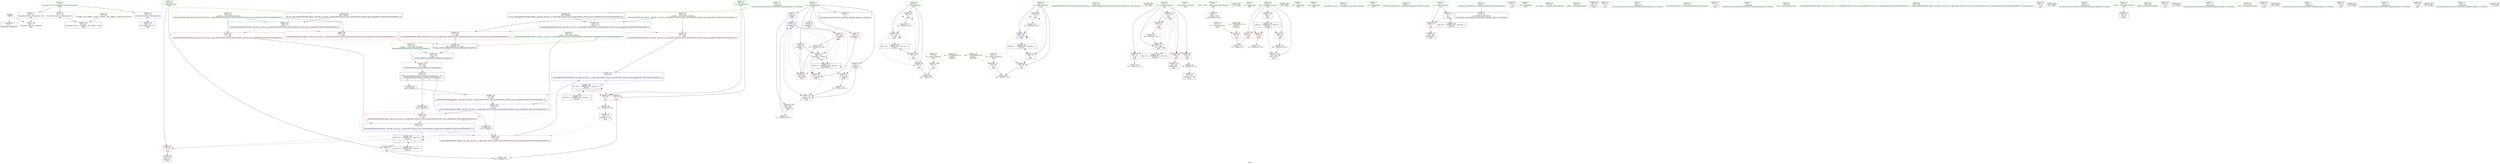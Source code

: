 digraph "SVFG" {
	label="SVFG";

	Node0x55d789b8eb60 [shape=record,color=grey,label="{NodeID: 0\nNullPtr}"];
	Node0x55d789b8eb60 -> Node0x55d789ba8520[style=solid];
	Node0x55d789b8eb60 -> Node0x55d789ba8860[style=solid];
	Node0x55d789bb1d10 [shape=record,color=grey,label="{NodeID: 180\n117 = Binary(116, 94, )\n}"];
	Node0x55d789bb1d10 -> Node0x55d789ba99e0[style=solid];
	Node0x55d789ba9100 [shape=record,color=red,label="{NodeID: 97\n217\<--200\n\<--__a.addr\n_ZSt4swapIiENSt9enable_ifIXsr6__and_ISt6__not_ISt15__is_tuple_likeIT_EESt21is_move_constructibleIS3_ESt18is_move_assignableIS3_EEE5valueEvE4typeERS3_SC_\n}"];
	Node0x55d789ba9100 -> Node0x55d789bae670[style=solid];
	Node0x55d789ba68f0 [shape=record,color=green,label="{NodeID: 14\n133\<--1\n\<--dummyObj\nCan only get source location for instruction, argument, global var or function.}"];
	Node0x55d789ba8ca0 [shape=record,color=blue,label="{NodeID: 111\n119\<--121\narrayidx8\<--dec\nmain\n}"];
	Node0x55d789ba8ca0 -> Node0x55d789babbc0[style=dashed];
	Node0x55d789ba8ca0 -> Node0x55d789babd60[style=dashed];
	Node0x55d789ba8ca0 -> Node0x55d789babe30[style=dashed];
	Node0x55d789ba8ca0 -> Node0x55d789babf00[style=dashed];
	Node0x55d789ba8ca0 -> Node0x55d789ba8bd0[style=dashed];
	Node0x55d789ba8ca0 -> Node0x55d789ba8f10[style=dashed];
	Node0x55d789ba8ca0 -> Node0x55d789bbddb0[style=dashed];
	Node0x55d789ba7600 [shape=record,color=green,label="{NodeID: 28\n61\<--62\ni\<--i_field_insensitive\nmain\n}"];
	Node0x55d789ba7600 -> Node0x55d789bab130[style=solid];
	Node0x55d789ba7600 -> Node0x55d789bab200[style=solid];
	Node0x55d789ba7600 -> Node0x55d789ba8b00[style=solid];
	Node0x55d789ba7600 -> Node0x55d789ba8d70[style=solid];
	Node0x55d789bbef10 [shape=record,color=yellow,style=double,label="{NodeID: 208\n10V_1 = ENCHI(MR_10V_0)\npts\{60 \}\nFun[main]}"];
	Node0x55d789bbef10 -> Node0x55d789bab060[style=dashed];
	Node0x55d789bae810 [shape=record,color=blue,label="{NodeID: 125\n231\<--230\n__t.addr\<--__t\n_ZSt4moveIRiEONSt16remove_referenceIT_E4typeEOS2_\n}"];
	Node0x55d789bae810 -> Node0x55d789ba95e0[style=dashed];
	Node0x55d789ba8250 [shape=record,color=green,label="{NodeID: 42\n210\<--211\n_ZSt4moveIRiEONSt16remove_referenceIT_E4typeEOS2_\<--_ZSt4moveIRiEONSt16remove_referenceIT_E4typeEOS2__field_insensitive\n}"];
	Node0x55d789ba9ec0 [shape=record,color=purple,label="{NodeID: 56\n112\<--8\narrayidx\<--a\nmain\n}"];
	Node0x55d789ba9ec0 -> Node0x55d789babbc0[style=solid];
	Node0x55d789ba9ec0 -> Node0x55d789ba8bd0[style=solid];
	Node0x55d789baaa50 [shape=record,color=purple,label="{NodeID: 70\n241\<--21\nllvm.global_ctors_1\<--llvm.global_ctors\nGlob }"];
	Node0x55d789baaa50 -> Node0x55d789ba97b0[style=solid];
	Node0x55d789bca790 [shape=record,color=black,label="{NodeID: 250\n92 = PHI()\n}"];
	Node0x55d789bab610 [shape=record,color=red,label="{NodeID: 84\n131\<--67\n\<--i10\nmain\n}"];
	Node0x55d789bab610 -> Node0x55d789bb2310[style=solid];
	Node0x55d789b8f460 [shape=record,color=green,label="{NodeID: 1\n7\<--1\n__dso_handle\<--dummyObj\nGlob }"];
	Node0x55d789bb1e90 [shape=record,color=grey,label="{NodeID: 181\n121 = Binary(120, 122, )\n}"];
	Node0x55d789bb1e90 -> Node0x55d789ba8ca0[style=solid];
	Node0x55d789ba91d0 [shape=record,color=red,label="{NodeID: 98\n214\<--202\n\<--__b.addr\n_ZSt4swapIiENSt9enable_ifIXsr6__and_ISt6__not_ISt15__is_tuple_likeIT_EESt21is_move_constructibleIS3_ESt18is_move_assignableIS3_EEE5valueEvE4typeERS3_SC_\n|{<s0>14}}"];
	Node0x55d789ba91d0:s0 -> Node0x55d789bcd520[style=solid,color=red];
	Node0x55d789ba69f0 [shape=record,color=green,label="{NodeID: 15\n4\<--6\n_ZStL8__ioinit\<--_ZStL8__ioinit_field_insensitive\nGlob }"];
	Node0x55d789ba69f0 -> Node0x55d789ba9df0[style=solid];
	Node0x55d789ba8d70 [shape=record,color=blue,label="{NodeID: 112\n61\<--126\ni\<--inc9\nmain\n}"];
	Node0x55d789ba8d70 -> Node0x55d789bab130[style=dashed];
	Node0x55d789ba8d70 -> Node0x55d789bab200[style=dashed];
	Node0x55d789ba8d70 -> Node0x55d789ba8d70[style=dashed];
	Node0x55d789ba8d70 -> Node0x55d789bbbfb0[style=dashed];
	Node0x55d789ba76d0 [shape=record,color=green,label="{NodeID: 29\n63\<--64\nl\<--l_field_insensitive\nmain\n|{|<s2>7}}"];
	Node0x55d789ba76d0 -> Node0x55d789bab2d0[style=solid];
	Node0x55d789ba76d0 -> Node0x55d789bab3a0[style=solid];
	Node0x55d789ba76d0:s2 -> Node0x55d789bcd2a0[style=solid,color=red];
	Node0x55d789ba8350 [shape=record,color=green,label="{NodeID: 43\n231\<--232\n__t.addr\<--__t.addr_field_insensitive\n_ZSt4moveIRiEONSt16remove_referenceIT_E4typeEOS2_\n}"];
	Node0x55d789ba8350 -> Node0x55d789ba95e0[style=solid];
	Node0x55d789ba8350 -> Node0x55d789bae810[style=solid];
	Node0x55d789ba9f90 [shape=record,color=purple,label="{NodeID: 57\n119\<--8\narrayidx8\<--a\nmain\n}"];
	Node0x55d789ba9f90 -> Node0x55d789babc90[style=solid];
	Node0x55d789ba9f90 -> Node0x55d789ba8ca0[style=solid];
	Node0x55d789baab50 [shape=record,color=purple,label="{NodeID: 71\n242\<--21\nllvm.global_ctors_2\<--llvm.global_ctors\nGlob }"];
	Node0x55d789baab50 -> Node0x55d789ba8860[style=solid];
	Node0x55d789bca890 [shape=record,color=black,label="{NodeID: 251\n173 = PHI()\n}"];
	Node0x55d789bab6e0 [shape=record,color=red,label="{NodeID: 85\n135\<--67\n\<--i10\nmain\n}"];
	Node0x55d789bab6e0 -> Node0x55d789bb1410[style=solid];
	Node0x55d789ba5990 [shape=record,color=green,label="{NodeID: 2\n11\<--1\n.str\<--dummyObj\nGlob }"];
	Node0x55d789bb2010 [shape=record,color=grey,label="{NodeID: 182\n98 = cmp(96, 97, )\n}"];
	Node0x55d789ba92a0 [shape=record,color=red,label="{NodeID: 99\n221\<--202\n\<--__b.addr\n_ZSt4swapIiENSt9enable_ifIXsr6__and_ISt6__not_ISt15__is_tuple_likeIT_EESt21is_move_constructibleIS3_ESt18is_move_assignableIS3_EEE5valueEvE4typeERS3_SC_\n}"];
	Node0x55d789ba92a0 -> Node0x55d789bae740[style=solid];
	Node0x55d789ba6af0 [shape=record,color=green,label="{NodeID: 16\n8\<--10\na\<--a_field_insensitive\nGlob }"];
	Node0x55d789ba6af0 -> Node0x55d789ba8620[style=solid];
	Node0x55d789ba6af0 -> Node0x55d789ba9ec0[style=solid];
	Node0x55d789ba6af0 -> Node0x55d789ba9f90[style=solid];
	Node0x55d789ba6af0 -> Node0x55d789baa060[style=solid];
	Node0x55d789ba6af0 -> Node0x55d789baa130[style=solid];
	Node0x55d789ba6af0 -> Node0x55d789baa200[style=solid];
	Node0x55d789bbbab0 [shape=record,color=black,label="{NodeID: 196\nMR_6V_3 = PHI(MR_6V_4, MR_6V_2, )\npts\{56 \}\n}"];
	Node0x55d789bbbab0 -> Node0x55d789baad20[style=dashed];
	Node0x55d789bbbab0 -> Node0x55d789baadf0[style=dashed];
	Node0x55d789bbbab0 -> Node0x55d789baaec0[style=dashed];
	Node0x55d789bbbab0 -> Node0x55d789bae330[style=dashed];
	Node0x55d789ba8e40 [shape=record,color=blue,label="{NodeID: 113\n67\<--94\ni10\<--\nmain\n}"];
	Node0x55d789ba8e40 -> Node0x55d789bab610[style=dashed];
	Node0x55d789ba8e40 -> Node0x55d789bab6e0[style=dashed];
	Node0x55d789ba8e40 -> Node0x55d789bab7b0[style=dashed];
	Node0x55d789ba8e40 -> Node0x55d789bab880[style=dashed];
	Node0x55d789ba8e40 -> Node0x55d789badff0[style=dashed];
	Node0x55d789ba8e40 -> Node0x55d789bbceb0[style=dashed];
	Node0x55d789ba77a0 [shape=record,color=green,label="{NodeID: 30\n65\<--66\nr\<--r_field_insensitive\nmain\n|{|<s2>7}}"];
	Node0x55d789ba77a0 -> Node0x55d789bab470[style=solid];
	Node0x55d789ba77a0 -> Node0x55d789bab540[style=solid];
	Node0x55d789ba77a0:s2 -> Node0x55d789bcd3e0[style=solid,color=red];
	Node0x55d789ba8420 [shape=record,color=green,label="{NodeID: 44\n23\<--236\n_GLOBAL__sub_I_lxglbk_1_0.cpp\<--_GLOBAL__sub_I_lxglbk_1_0.cpp_field_insensitive\n}"];
	Node0x55d789ba8420 -> Node0x55d789ba97b0[style=solid];
	Node0x55d789baa060 [shape=record,color=purple,label="{NodeID: 58\n138\<--8\narrayidx15\<--a\nmain\n}"];
	Node0x55d789baa060 -> Node0x55d789babd60[style=solid];
	Node0x55d789baac50 [shape=record,color=red,label="{NodeID: 72\n82\<--53\n\<--T\nmain\n}"];
	Node0x55d789baac50 -> Node0x55d789bb2190[style=solid];
	Node0x55d789bca990 [shape=record,color=black,label="{NodeID: 252\n180 = PHI()\n}"];
	Node0x55d789bab7b0 [shape=record,color=red,label="{NodeID: 86\n140\<--67\n\<--i10\nmain\n}"];
	Node0x55d789bab7b0 -> Node0x55d789ba9b80[style=solid];
	Node0x55d789ba5a20 [shape=record,color=green,label="{NodeID: 3\n13\<--1\n.str.1\<--dummyObj\nGlob }"];
	Node0x55d789bb2190 [shape=record,color=grey,label="{NodeID: 183\n83 = cmp(81, 82, )\n}"];
	Node0x55d789ba9370 [shape=record,color=red,label="{NodeID: 100\n212\<--209\n\<--call\n_ZSt4swapIiENSt9enable_ifIXsr6__and_ISt6__not_ISt15__is_tuple_likeIT_EESt21is_move_constructibleIS3_ESt18is_move_assignableIS3_EEE5valueEvE4typeERS3_SC_\n}"];
	Node0x55d789ba9370 -> Node0x55d789bae5a0[style=solid];
	Node0x55d789ba6bf0 [shape=record,color=green,label="{NodeID: 17\n21\<--25\nllvm.global_ctors\<--llvm.global_ctors_field_insensitive\nGlob }"];
	Node0x55d789ba6bf0 -> Node0x55d789baa950[style=solid];
	Node0x55d789ba6bf0 -> Node0x55d789baaa50[style=solid];
	Node0x55d789ba6bf0 -> Node0x55d789baab50[style=solid];
	Node0x55d789bbbfb0 [shape=record,color=black,label="{NodeID: 197\nMR_12V_2 = PHI(MR_12V_4, MR_12V_1, )\npts\{62 \}\n}"];
	Node0x55d789bbbfb0 -> Node0x55d789ba8b00[style=dashed];
	Node0x55d789ba8f10 [shape=record,color=blue,label="{NodeID: 114\n142\<--144\narrayidx17\<--add18\nmain\n}"];
	Node0x55d789ba8f10 -> Node0x55d789babd60[style=dashed];
	Node0x55d789ba8f10 -> Node0x55d789babe30[style=dashed];
	Node0x55d789ba8f10 -> Node0x55d789babf00[style=dashed];
	Node0x55d789ba8f10 -> Node0x55d789ba8f10[style=dashed];
	Node0x55d789ba8f10 -> Node0x55d789bbddb0[style=dashed];
	Node0x55d789ba7870 [shape=record,color=green,label="{NodeID: 31\n67\<--68\ni10\<--i10_field_insensitive\nmain\n}"];
	Node0x55d789ba7870 -> Node0x55d789bab610[style=solid];
	Node0x55d789ba7870 -> Node0x55d789bab6e0[style=solid];
	Node0x55d789ba7870 -> Node0x55d789bab7b0[style=solid];
	Node0x55d789ba7870 -> Node0x55d789bab880[style=solid];
	Node0x55d789ba7870 -> Node0x55d789ba8e40[style=solid];
	Node0x55d789ba7870 -> Node0x55d789badff0[style=solid];
	Node0x55d789ba8520 [shape=record,color=black,label="{NodeID: 45\n2\<--3\ndummyVal\<--dummyVal\n}"];
	Node0x55d789baa130 [shape=record,color=purple,label="{NodeID: 59\n142\<--8\narrayidx17\<--a\nmain\n}"];
	Node0x55d789baa130 -> Node0x55d789babe30[style=solid];
	Node0x55d789baa130 -> Node0x55d789ba8f10[style=solid];
	Node0x55d789baad20 [shape=record,color=red,label="{NodeID: 73\n81\<--55\n\<--CAS\nmain\n}"];
	Node0x55d789baad20 -> Node0x55d789bb2190[style=solid];
	Node0x55d789bcaa90 [shape=record,color=black,label="{NodeID: 253\n209 = PHI(229, )\n}"];
	Node0x55d789bcaa90 -> Node0x55d789ba9370[style=solid];
	Node0x55d789bab880 [shape=record,color=red,label="{NodeID: 87\n147\<--67\n\<--i10\nmain\n}"];
	Node0x55d789bab880 -> Node0x55d789bb1290[style=solid];
	Node0x55d789ba5ab0 [shape=record,color=green,label="{NodeID: 4\n15\<--1\n.str.2\<--dummyObj\nGlob }"];
	Node0x55d789bb2310 [shape=record,color=grey,label="{NodeID: 184\n132 = cmp(131, 133, )\n}"];
	Node0x55d789ba9440 [shape=record,color=red,label="{NodeID: 101\n216\<--215\n\<--call1\n_ZSt4swapIiENSt9enable_ifIXsr6__and_ISt6__not_ISt15__is_tuple_likeIT_EESt21is_move_constructibleIS3_ESt18is_move_assignableIS3_EEE5valueEvE4typeERS3_SC_\n}"];
	Node0x55d789ba9440 -> Node0x55d789bae670[style=solid];
	Node0x55d789ba6cf0 [shape=record,color=green,label="{NodeID: 18\n26\<--27\n__cxx_global_var_init\<--__cxx_global_var_init_field_insensitive\n}"];
	Node0x55d789bbc4b0 [shape=record,color=black,label="{NodeID: 198\nMR_14V_2 = PHI(MR_14V_3, MR_14V_1, )\npts\{64 \}\n}"];
	Node0x55d789bbc4b0 -> Node0x55d789bb8290[style=dashed];
	Node0x55d789badff0 [shape=record,color=blue,label="{NodeID: 115\n67\<--148\ni10\<--inc20\nmain\n}"];
	Node0x55d789badff0 -> Node0x55d789bab610[style=dashed];
	Node0x55d789badff0 -> Node0x55d789bab6e0[style=dashed];
	Node0x55d789badff0 -> Node0x55d789bab7b0[style=dashed];
	Node0x55d789badff0 -> Node0x55d789bab880[style=dashed];
	Node0x55d789badff0 -> Node0x55d789badff0[style=dashed];
	Node0x55d789badff0 -> Node0x55d789bbceb0[style=dashed];
	Node0x55d789ba7940 [shape=record,color=green,label="{NodeID: 32\n69\<--70\nk\<--k_field_insensitive\nmain\n}"];
	Node0x55d789ba7940 -> Node0x55d789bab950[style=solid];
	Node0x55d789ba7940 -> Node0x55d789baba20[style=solid];
	Node0x55d789ba7940 -> Node0x55d789bae0c0[style=solid];
	Node0x55d789ba7940 -> Node0x55d789bae260[style=solid];
	Node0x55d789ba8620 [shape=record,color=black,label="{NodeID: 46\n9\<--8\n\<--a\nCan only get source location for instruction, argument, global var or function.}"];
	Node0x55d789baa200 [shape=record,color=purple,label="{NodeID: 60\n170\<--8\narrayidx30\<--a\nmain\n}"];
	Node0x55d789baa200 -> Node0x55d789babf00[style=solid];
	Node0x55d789baadf0 [shape=record,color=red,label="{NodeID: 74\n153\<--55\n\<--CAS\nmain\n}"];
	Node0x55d789baadf0 -> Node0x55d789bb1890[style=solid];
	Node0x55d789bcd0d0 [shape=record,color=black,label="{NodeID: 254\n215 = PHI(229, )\n}"];
	Node0x55d789bcd0d0 -> Node0x55d789ba9440[style=solid];
	Node0x55d789bab950 [shape=record,color=red,label="{NodeID: 88\n162\<--69\n\<--k\nmain\n}"];
	Node0x55d789bab950 -> Node0x55d789bb2490[style=solid];
	Node0x55d789ba6340 [shape=record,color=green,label="{NodeID: 5\n17\<--1\n.str.3\<--dummyObj\nGlob }"];
	Node0x55d789bb2490 [shape=record,color=grey,label="{NodeID: 185\n164 = cmp(162, 163, )\n}"];
	Node0x55d789ba9510 [shape=record,color=red,label="{NodeID: 102\n220\<--219\n\<--call2\n_ZSt4swapIiENSt9enable_ifIXsr6__and_ISt6__not_ISt15__is_tuple_likeIT_EESt21is_move_constructibleIS3_ESt18is_move_assignableIS3_EEE5valueEvE4typeERS3_SC_\n}"];
	Node0x55d789ba9510 -> Node0x55d789bae740[style=solid];
	Node0x55d789ba6df0 [shape=record,color=green,label="{NodeID: 19\n30\<--31\n_ZNSt8ios_base4InitC1Ev\<--_ZNSt8ios_base4InitC1Ev_field_insensitive\n}"];
	Node0x55d789bbc9b0 [shape=record,color=black,label="{NodeID: 199\nMR_16V_2 = PHI(MR_16V_3, MR_16V_1, )\npts\{66 \}\n}"];
	Node0x55d789bbc9b0 -> Node0x55d789bb8790[style=dashed];
	Node0x55d789bae0c0 [shape=record,color=blue,label="{NodeID: 116\n69\<--74\nk\<--\nmain\n}"];
	Node0x55d789bae0c0 -> Node0x55d789bab950[style=dashed];
	Node0x55d789bae0c0 -> Node0x55d789baba20[style=dashed];
	Node0x55d789bae0c0 -> Node0x55d789bae260[style=dashed];
	Node0x55d789bae0c0 -> Node0x55d789bbd3b0[style=dashed];
	Node0x55d789ba7a10 [shape=record,color=green,label="{NodeID: 33\n71\<--72\np\<--p_field_insensitive\nmain\n}"];
	Node0x55d789ba7a10 -> Node0x55d789babaf0[style=solid];
	Node0x55d789ba7a10 -> Node0x55d789bae190[style=solid];
	Node0x55d789ba8720 [shape=record,color=black,label="{NodeID: 47\n34\<--35\n\<--_ZNSt8ios_base4InitD1Ev\nCan only get source location for instruction, argument, global var or function.}"];
	Node0x55d789baa2d0 [shape=record,color=purple,label="{NodeID: 61\n76\<--11\n\<--.str\nmain\n}"];
	Node0x55d789baaec0 [shape=record,color=red,label="{NodeID: 75\n184\<--55\n\<--CAS\nmain\n}"];
	Node0x55d789baaec0 -> Node0x55d789bb1710[style=solid];
	Node0x55d789bcd1a0 [shape=record,color=black,label="{NodeID: 255\n219 = PHI(229, )\n}"];
	Node0x55d789bcd1a0 -> Node0x55d789ba9510[style=solid];
	Node0x55d789bb1110 [shape=record,color=grey,label="{NodeID: 172\n126 = Binary(125, 94, )\n}"];
	Node0x55d789bb1110 -> Node0x55d789ba8d70[style=solid];
	Node0x55d789baba20 [shape=record,color=red,label="{NodeID: 89\n175\<--69\n\<--k\nmain\n}"];
	Node0x55d789baba20 -> Node0x55d789bb1590[style=solid];
	Node0x55d789ba63d0 [shape=record,color=green,label="{NodeID: 6\n19\<--1\n.str.4\<--dummyObj\nGlob }"];
	Node0x55d789bb2610 [shape=record,color=grey,label="{NodeID: 186\n104 = cmp(102, 103, )\n}"];
	Node0x55d789ba95e0 [shape=record,color=red,label="{NodeID: 103\n234\<--231\n\<--__t.addr\n_ZSt4moveIRiEONSt16remove_referenceIT_E4typeEOS2_\n}"];
	Node0x55d789ba95e0 -> Node0x55d789ba9d20[style=solid];
	Node0x55d789ba6ef0 [shape=record,color=green,label="{NodeID: 20\n36\<--37\n__cxa_atexit\<--__cxa_atexit_field_insensitive\n}"];
	Node0x55d789bbceb0 [shape=record,color=black,label="{NodeID: 200\nMR_18V_2 = PHI(MR_18V_4, MR_18V_1, )\npts\{68 \}\n}"];
	Node0x55d789bbceb0 -> Node0x55d789ba8e40[style=dashed];
	Node0x55d789bae190 [shape=record,color=blue,label="{NodeID: 117\n71\<--74\np\<--\nmain\n}"];
	Node0x55d789bae190 -> Node0x55d789babaf0[style=dashed];
	Node0x55d789bae190 -> Node0x55d789bbd8b0[style=dashed];
	Node0x55d789ba7ae0 [shape=record,color=green,label="{NodeID: 34\n78\<--79\nscanf\<--scanf_field_insensitive\n}"];
	Node0x55d789ba9840 [shape=record,color=black,label="{NodeID: 48\n50\<--74\nmain_ret\<--\nmain\n}"];
	Node0x55d789baa3a0 [shape=record,color=purple,label="{NodeID: 62\n91\<--11\n\<--.str\nmain\n}"];
	Node0x55d789baaf90 [shape=record,color=red,label="{NodeID: 76\n97\<--57\n\<--n\nmain\n}"];
	Node0x55d789baaf90 -> Node0x55d789bb2010[style=solid];
	Node0x55d789bcd2a0 [shape=record,color=black,label="{NodeID: 256\n198 = PHI(63, )\n0th arg _ZSt4swapIiENSt9enable_ifIXsr6__and_ISt6__not_ISt15__is_tuple_likeIT_EESt21is_move_constructibleIS3_ESt18is_move_assignableIS3_EEE5valueEvE4typeERS3_SC_ }"];
	Node0x55d789bcd2a0 -> Node0x55d789bae400[style=solid];
	Node0x55d789bb1290 [shape=record,color=grey,label="{NodeID: 173\n148 = Binary(147, 94, )\n}"];
	Node0x55d789bb1290 -> Node0x55d789badff0[style=solid];
	Node0x55d789babaf0 [shape=record,color=red,label="{NodeID: 90\n168\<--71\n\<--p\nmain\n}"];
	Node0x55d789babaf0 -> Node0x55d789ba9c50[style=solid];
	Node0x55d789ba6460 [shape=record,color=green,label="{NodeID: 7\n22\<--1\n\<--dummyObj\nCan only get source location for instruction, argument, global var or function.}"];
	Node0x55d789ba96b0 [shape=record,color=blue,label="{NodeID: 104\n240\<--22\nllvm.global_ctors_0\<--\nGlob }"];
	Node0x55d789ba6ff0 [shape=record,color=green,label="{NodeID: 21\n35\<--41\n_ZNSt8ios_base4InitD1Ev\<--_ZNSt8ios_base4InitD1Ev_field_insensitive\n}"];
	Node0x55d789ba6ff0 -> Node0x55d789ba8720[style=solid];
	Node0x55d789bbd3b0 [shape=record,color=black,label="{NodeID: 201\nMR_20V_2 = PHI(MR_20V_4, MR_20V_1, )\npts\{70 \}\n}"];
	Node0x55d789bbd3b0 -> Node0x55d789bae0c0[style=dashed];
	Node0x55d789bae260 [shape=record,color=blue,label="{NodeID: 118\n69\<--176\nk\<--inc33\nmain\n}"];
	Node0x55d789bae260 -> Node0x55d789bab950[style=dashed];
	Node0x55d789bae260 -> Node0x55d789baba20[style=dashed];
	Node0x55d789bae260 -> Node0x55d789bae260[style=dashed];
	Node0x55d789bae260 -> Node0x55d789bbd3b0[style=dashed];
	Node0x55d789ba7be0 [shape=record,color=green,label="{NodeID: 35\n89\<--90\nllvm.memset.p0i8.i64\<--llvm.memset.p0i8.i64_field_insensitive\n}"];
	Node0x55d789ba9910 [shape=record,color=black,label="{NodeID: 49\n111\<--110\nidxprom\<--\nmain\n}"];
	Node0x55d789baa470 [shape=record,color=purple,label="{NodeID: 63\n151\<--11\n\<--.str\nmain\n}"];
	Node0x55d789bab060 [shape=record,color=red,label="{NodeID: 77\n163\<--59\n\<--m\nmain\n}"];
	Node0x55d789bab060 -> Node0x55d789bb2490[style=solid];
	Node0x55d789bcd3e0 [shape=record,color=black,label="{NodeID: 257\n199 = PHI(65, )\n1st arg _ZSt4swapIiENSt9enable_ifIXsr6__and_ISt6__not_ISt15__is_tuple_likeIT_EESt21is_move_constructibleIS3_ESt18is_move_assignableIS3_EEE5valueEvE4typeERS3_SC_ }"];
	Node0x55d789bcd3e0 -> Node0x55d789bae4d0[style=solid];
	Node0x55d789bb1410 [shape=record,color=grey,label="{NodeID: 174\n136 = Binary(135, 94, )\n}"];
	Node0x55d789bb1410 -> Node0x55d789ba9ab0[style=solid];
	Node0x55d789babbc0 [shape=record,color=red,label="{NodeID: 91\n113\<--112\n\<--arrayidx\nmain\n}"];
	Node0x55d789babbc0 -> Node0x55d789bb1b90[style=solid];
	Node0x55d789ba64f0 [shape=record,color=green,label="{NodeID: 8\n74\<--1\n\<--dummyObj\nCan only get source location for instruction, argument, global var or function.}"];
	Node0x55d789bb8290 [shape=record,color=black,label="{NodeID: 188\nMR_14V_3 = PHI(MR_14V_5, MR_14V_2, )\npts\{64 \}\n|{|<s4>7|<s5>7|<s6>7}}"];
	Node0x55d789bb8290 -> Node0x55d789bab2d0[style=dashed];
	Node0x55d789bb8290 -> Node0x55d789bab3a0[style=dashed];
	Node0x55d789bb8290 -> Node0x55d789bb8290[style=dashed];
	Node0x55d789bb8290 -> Node0x55d789bbc4b0[style=dashed];
	Node0x55d789bb8290:s4 -> Node0x55d789ba9370[style=dashed,color=red];
	Node0x55d789bb8290:s5 -> Node0x55d789ba9440[style=dashed,color=red];
	Node0x55d789bb8290:s6 -> Node0x55d789bae670[style=dashed,color=red];
	Node0x55d789ba97b0 [shape=record,color=blue,label="{NodeID: 105\n241\<--23\nllvm.global_ctors_1\<--_GLOBAL__sub_I_lxglbk_1_0.cpp\nGlob }"];
	Node0x55d789ba70f0 [shape=record,color=green,label="{NodeID: 22\n48\<--49\nmain\<--main_field_insensitive\n}"];
	Node0x55d789bbd8b0 [shape=record,color=black,label="{NodeID: 202\nMR_22V_2 = PHI(MR_22V_3, MR_22V_1, )\npts\{72 \}\n}"];
	Node0x55d789bbd8b0 -> Node0x55d789bae190[style=dashed];
	Node0x55d789bae330 [shape=record,color=blue,label="{NodeID: 119\n55\<--185\nCAS\<--inc37\nmain\n}"];
	Node0x55d789bae330 -> Node0x55d789bbbab0[style=dashed];
	Node0x55d789ba7ce0 [shape=record,color=green,label="{NodeID: 36\n107\<--108\n_ZSt4swapIiENSt9enable_ifIXsr6__and_ISt6__not_ISt15__is_tuple_likeIT_EESt21is_move_constructibleIS3_ESt18is_move_assignableIS3_EEE5valueEvE4typeERS3_SC_\<--_ZSt4swapIiENSt9enable_ifIXsr6__and_ISt6__not_ISt15__is_tuple_likeIT_EESt21is_move_constructibleIS3_ESt18is_move_assignableIS3_EEE5valueEvE4typeERS3_SC__field_insensitive\n}"];
	Node0x55d789ba99e0 [shape=record,color=black,label="{NodeID: 50\n118\<--117\nidxprom7\<--add\nmain\n}"];
	Node0x55d789baa540 [shape=record,color=purple,label="{NodeID: 64\n166\<--11\n\<--.str\nmain\n}"];
	Node0x55d789bcce30 [shape=record,color=black,label="{NodeID: 244\n101 = PHI()\n}"];
	Node0x55d789bab130 [shape=record,color=red,label="{NodeID: 78\n96\<--61\n\<--i\nmain\n}"];
	Node0x55d789bab130 -> Node0x55d789bb2010[style=solid];
	Node0x55d789bcd520 [shape=record,color=black,label="{NodeID: 258\n230 = PHI(208, 214, 204, )\n0th arg _ZSt4moveIRiEONSt16remove_referenceIT_E4typeEOS2_ }"];
	Node0x55d789bcd520 -> Node0x55d789bae810[style=solid];
	Node0x55d789bb1590 [shape=record,color=grey,label="{NodeID: 175\n176 = Binary(175, 94, )\n}"];
	Node0x55d789bb1590 -> Node0x55d789bae260[style=solid];
	Node0x55d789babc90 [shape=record,color=red,label="{NodeID: 92\n120\<--119\n\<--arrayidx8\nmain\n}"];
	Node0x55d789babc90 -> Node0x55d789bb1e90[style=solid];
	Node0x55d789ba6580 [shape=record,color=green,label="{NodeID: 9\n86\<--1\n\<--dummyObj\nCan only get source location for instruction, argument, global var or function.}"];
	Node0x55d789bb8790 [shape=record,color=black,label="{NodeID: 189\nMR_16V_3 = PHI(MR_16V_5, MR_16V_2, )\npts\{66 \}\n|{|<s4>7|<s5>7|<s6>7|<s7>7}}"];
	Node0x55d789bb8790 -> Node0x55d789bab470[style=dashed];
	Node0x55d789bb8790 -> Node0x55d789bab540[style=dashed];
	Node0x55d789bb8790 -> Node0x55d789bb8790[style=dashed];
	Node0x55d789bb8790 -> Node0x55d789bbc9b0[style=dashed];
	Node0x55d789bb8790:s4 -> Node0x55d789ba9370[style=dashed,color=red];
	Node0x55d789bb8790:s5 -> Node0x55d789ba9440[style=dashed,color=red];
	Node0x55d789bb8790:s6 -> Node0x55d789ba9510[style=dashed,color=red];
	Node0x55d789bb8790:s7 -> Node0x55d789bae740[style=dashed,color=red];
	Node0x55d789ba8860 [shape=record,color=blue, style = dotted,label="{NodeID: 106\n242\<--3\nllvm.global_ctors_2\<--dummyVal\nGlob }"];
	Node0x55d789ba71f0 [shape=record,color=green,label="{NodeID: 23\n51\<--52\nretval\<--retval_field_insensitive\nmain\n}"];
	Node0x55d789ba71f0 -> Node0x55d789ba8960[style=solid];
	Node0x55d789bbddb0 [shape=record,color=black,label="{NodeID: 203\nMR_24V_2 = PHI(MR_24V_6, MR_24V_1, )\npts\{100000 \}\n}"];
	Node0x55d789bbddb0 -> Node0x55d789babbc0[style=dashed];
	Node0x55d789bbddb0 -> Node0x55d789babd60[style=dashed];
	Node0x55d789bbddb0 -> Node0x55d789babe30[style=dashed];
	Node0x55d789bbddb0 -> Node0x55d789babf00[style=dashed];
	Node0x55d789bbddb0 -> Node0x55d789ba8bd0[style=dashed];
	Node0x55d789bbddb0 -> Node0x55d789ba8f10[style=dashed];
	Node0x55d789bbddb0 -> Node0x55d789bbddb0[style=dashed];
	Node0x55d789bae400 [shape=record,color=blue,label="{NodeID: 120\n200\<--198\n__a.addr\<--__a\n_ZSt4swapIiENSt9enable_ifIXsr6__and_ISt6__not_ISt15__is_tuple_likeIT_EESt21is_move_constructibleIS3_ESt18is_move_assignableIS3_EEE5valueEvE4typeERS3_SC_\n}"];
	Node0x55d789bae400 -> Node0x55d789ba9030[style=dashed];
	Node0x55d789bae400 -> Node0x55d789ba9100[style=dashed];
	Node0x55d789ba7de0 [shape=record,color=green,label="{NodeID: 37\n157\<--158\nprintf\<--printf_field_insensitive\n}"];
	Node0x55d789ba9ab0 [shape=record,color=black,label="{NodeID: 51\n137\<--136\nidxprom14\<--sub\nmain\n}"];
	Node0x55d789baa610 [shape=record,color=purple,label="{NodeID: 65\n100\<--13\n\<--.str.1\nmain\n}"];
	Node0x55d789bccf00 [shape=record,color=black,label="{NodeID: 245\n33 = PHI()\n}"];
	Node0x55d789bab200 [shape=record,color=red,label="{NodeID: 79\n125\<--61\n\<--i\nmain\n}"];
	Node0x55d789bab200 -> Node0x55d789bb1110[style=solid];
	Node0x55d789bb1710 [shape=record,color=grey,label="{NodeID: 176\n185 = Binary(184, 94, )\n}"];
	Node0x55d789bb1710 -> Node0x55d789bae330[style=solid];
	Node0x55d789babd60 [shape=record,color=red,label="{NodeID: 93\n139\<--138\n\<--arrayidx15\nmain\n}"];
	Node0x55d789babd60 -> Node0x55d789bb1a10[style=solid];
	Node0x55d789ba6610 [shape=record,color=green,label="{NodeID: 10\n87\<--1\n\<--dummyObj\nCan only get source location for instruction, argument, global var or function.}"];
	Node0x55d789ba8960 [shape=record,color=blue,label="{NodeID: 107\n51\<--74\nretval\<--\nmain\n}"];
	Node0x55d789ba72c0 [shape=record,color=green,label="{NodeID: 24\n53\<--54\nT\<--T_field_insensitive\nmain\n}"];
	Node0x55d789ba72c0 -> Node0x55d789baac50[style=solid];
	Node0x55d789bae4d0 [shape=record,color=blue,label="{NodeID: 121\n202\<--199\n__b.addr\<--__b\n_ZSt4swapIiENSt9enable_ifIXsr6__and_ISt6__not_ISt15__is_tuple_likeIT_EESt21is_move_constructibleIS3_ESt18is_move_assignableIS3_EEE5valueEvE4typeERS3_SC_\n}"];
	Node0x55d789bae4d0 -> Node0x55d789ba91d0[style=dashed];
	Node0x55d789bae4d0 -> Node0x55d789ba92a0[style=dashed];
	Node0x55d789ba7ee0 [shape=record,color=green,label="{NodeID: 38\n181\<--182\nputs\<--puts_field_insensitive\n}"];
	Node0x55d789ba9b80 [shape=record,color=black,label="{NodeID: 52\n141\<--140\nidxprom16\<--\nmain\n}"];
	Node0x55d789baa6e0 [shape=record,color=purple,label="{NodeID: 66\n155\<--15\n\<--.str.2\nmain\n}"];
	Node0x55d789bca390 [shape=record,color=black,label="{NodeID: 246\n152 = PHI()\n}"];
	Node0x55d789bab2d0 [shape=record,color=red,label="{NodeID: 80\n102\<--63\n\<--l\nmain\n}"];
	Node0x55d789bab2d0 -> Node0x55d789bb2610[style=solid];
	Node0x55d789bb1890 [shape=record,color=grey,label="{NodeID: 177\n154 = Binary(153, 94, )\n}"];
	Node0x55d789babe30 [shape=record,color=red,label="{NodeID: 94\n143\<--142\n\<--arrayidx17\nmain\n}"];
	Node0x55d789babe30 -> Node0x55d789bb1a10[style=solid];
	Node0x55d789ba66a0 [shape=record,color=green,label="{NodeID: 11\n88\<--1\n\<--dummyObj\nCan only get source location for instruction, argument, global var or function.}"];
	Node0x55d789ba8a30 [shape=record,color=blue,label="{NodeID: 108\n55\<--74\nCAS\<--\nmain\n}"];
	Node0x55d789ba8a30 -> Node0x55d789bbbab0[style=dashed];
	Node0x55d789ba7390 [shape=record,color=green,label="{NodeID: 25\n55\<--56\nCAS\<--CAS_field_insensitive\nmain\n}"];
	Node0x55d789ba7390 -> Node0x55d789baad20[style=solid];
	Node0x55d789ba7390 -> Node0x55d789baadf0[style=solid];
	Node0x55d789ba7390 -> Node0x55d789baaec0[style=solid];
	Node0x55d789ba7390 -> Node0x55d789ba8a30[style=solid];
	Node0x55d789ba7390 -> Node0x55d789bae330[style=solid];
	Node0x55d789a9cb20 [shape=record,color=yellow,style=double,label="{NodeID: 205\n4V_1 = ENCHI(MR_4V_0)\npts\{54 \}\nFun[main]}"];
	Node0x55d789a9cb20 -> Node0x55d789baac50[style=dashed];
	Node0x55d789bae5a0 [shape=record,color=blue,label="{NodeID: 122\n204\<--212\n__tmp\<--\n_ZSt4swapIiENSt9enable_ifIXsr6__and_ISt6__not_ISt15__is_tuple_likeIT_EESt21is_move_constructibleIS3_ESt18is_move_assignableIS3_EEE5valueEvE4typeERS3_SC_\n}"];
	Node0x55d789bae5a0 -> Node0x55d789ba9440[style=dashed];
	Node0x55d789bae5a0 -> Node0x55d789ba9510[style=dashed];
	Node0x55d789ba7fe0 [shape=record,color=green,label="{NodeID: 39\n200\<--201\n__a.addr\<--__a.addr_field_insensitive\n_ZSt4swapIiENSt9enable_ifIXsr6__and_ISt6__not_ISt15__is_tuple_likeIT_EESt21is_move_constructibleIS3_ESt18is_move_assignableIS3_EEE5valueEvE4typeERS3_SC_\n}"];
	Node0x55d789ba7fe0 -> Node0x55d789ba9030[style=solid];
	Node0x55d789ba7fe0 -> Node0x55d789ba9100[style=solid];
	Node0x55d789ba7fe0 -> Node0x55d789bae400[style=solid];
	Node0x55d789ba9c50 [shape=record,color=black,label="{NodeID: 53\n169\<--168\nidxprom29\<--\nmain\n}"];
	Node0x55d789baa7b0 [shape=record,color=purple,label="{NodeID: 67\n172\<--17\n\<--.str.3\nmain\n}"];
	Node0x55d789bca490 [shape=record,color=black,label="{NodeID: 247\n156 = PHI()\n}"];
	Node0x55d789bab3a0 [shape=record,color=red,label="{NodeID: 81\n110\<--63\n\<--l\nmain\n}"];
	Node0x55d789bab3a0 -> Node0x55d789ba9910[style=solid];
	Node0x55d789bb1a10 [shape=record,color=grey,label="{NodeID: 178\n144 = Binary(143, 139, )\n}"];
	Node0x55d789bb1a10 -> Node0x55d789ba8f10[style=solid];
	Node0x55d789babf00 [shape=record,color=red,label="{NodeID: 95\n171\<--170\n\<--arrayidx30\nmain\n}"];
	Node0x55d789ba6730 [shape=record,color=green,label="{NodeID: 12\n94\<--1\n\<--dummyObj\nCan only get source location for instruction, argument, global var or function.}"];
	Node0x55d789ba8b00 [shape=record,color=blue,label="{NodeID: 109\n61\<--94\ni\<--\nmain\n}"];
	Node0x55d789ba8b00 -> Node0x55d789bab130[style=dashed];
	Node0x55d789ba8b00 -> Node0x55d789bab200[style=dashed];
	Node0x55d789ba8b00 -> Node0x55d789ba8d70[style=dashed];
	Node0x55d789ba8b00 -> Node0x55d789bbbfb0[style=dashed];
	Node0x55d789ba7460 [shape=record,color=green,label="{NodeID: 26\n57\<--58\nn\<--n_field_insensitive\nmain\n}"];
	Node0x55d789ba7460 -> Node0x55d789baaf90[style=solid];
	Node0x55d789bae670 [shape=record,color=blue,label="{NodeID: 123\n217\<--216\n\<--\n_ZSt4swapIiENSt9enable_ifIXsr6__and_ISt6__not_ISt15__is_tuple_likeIT_EESt21is_move_constructibleIS3_ESt18is_move_assignableIS3_EEE5valueEvE4typeERS3_SC_\n|{|<s1>7|<s2>7}}"];
	Node0x55d789bae670 -> Node0x55d789ba9510[style=dashed];
	Node0x55d789bae670:s1 -> Node0x55d789bab3a0[style=dashed,color=blue];
	Node0x55d789bae670:s2 -> Node0x55d789bb8290[style=dashed,color=blue];
	Node0x55d789ba80b0 [shape=record,color=green,label="{NodeID: 40\n202\<--203\n__b.addr\<--__b.addr_field_insensitive\n_ZSt4swapIiENSt9enable_ifIXsr6__and_ISt6__not_ISt15__is_tuple_likeIT_EESt21is_move_constructibleIS3_ESt18is_move_assignableIS3_EEE5valueEvE4typeERS3_SC_\n}"];
	Node0x55d789ba80b0 -> Node0x55d789ba91d0[style=solid];
	Node0x55d789ba80b0 -> Node0x55d789ba92a0[style=solid];
	Node0x55d789ba80b0 -> Node0x55d789bae4d0[style=solid];
	Node0x55d789ba9d20 [shape=record,color=black,label="{NodeID: 54\n229\<--234\n_ZSt4moveIRiEONSt16remove_referenceIT_E4typeEOS2__ret\<--\n_ZSt4moveIRiEONSt16remove_referenceIT_E4typeEOS2_\n|{<s0>13|<s1>14|<s2>15}}"];
	Node0x55d789ba9d20:s0 -> Node0x55d789bcaa90[style=solid,color=blue];
	Node0x55d789ba9d20:s1 -> Node0x55d789bcd0d0[style=solid,color=blue];
	Node0x55d789ba9d20:s2 -> Node0x55d789bcd1a0[style=solid,color=blue];
	Node0x55d789baa880 [shape=record,color=purple,label="{NodeID: 68\n179\<--19\n\<--.str.4\nmain\n}"];
	Node0x55d789bca590 [shape=record,color=black,label="{NodeID: 248\n167 = PHI()\n}"];
	Node0x55d789bab470 [shape=record,color=red,label="{NodeID: 82\n103\<--65\n\<--r\nmain\n}"];
	Node0x55d789bab470 -> Node0x55d789bb2610[style=solid];
	Node0x55d789bb1b90 [shape=record,color=grey,label="{NodeID: 179\n114 = Binary(113, 94, )\n}"];
	Node0x55d789bb1b90 -> Node0x55d789ba8bd0[style=solid];
	Node0x55d789ba9030 [shape=record,color=red,label="{NodeID: 96\n208\<--200\n\<--__a.addr\n_ZSt4swapIiENSt9enable_ifIXsr6__and_ISt6__not_ISt15__is_tuple_likeIT_EESt21is_move_constructibleIS3_ESt18is_move_assignableIS3_EEE5valueEvE4typeERS3_SC_\n|{<s0>13}}"];
	Node0x55d789ba9030:s0 -> Node0x55d789bcd520[style=solid,color=red];
	Node0x55d789ba67f0 [shape=record,color=green,label="{NodeID: 13\n122\<--1\n\<--dummyObj\nCan only get source location for instruction, argument, global var or function.}"];
	Node0x55d789ba8bd0 [shape=record,color=blue,label="{NodeID: 110\n112\<--114\narrayidx\<--inc\nmain\n}"];
	Node0x55d789ba8bd0 -> Node0x55d789babc90[style=dashed];
	Node0x55d789ba8bd0 -> Node0x55d789ba8ca0[style=dashed];
	Node0x55d789ba7530 [shape=record,color=green,label="{NodeID: 27\n59\<--60\nm\<--m_field_insensitive\nmain\n}"];
	Node0x55d789ba7530 -> Node0x55d789bab060[style=solid];
	Node0x55d789bbee30 [shape=record,color=yellow,style=double,label="{NodeID: 207\n8V_1 = ENCHI(MR_8V_0)\npts\{58 \}\nFun[main]}"];
	Node0x55d789bbee30 -> Node0x55d789baaf90[style=dashed];
	Node0x55d789bae740 [shape=record,color=blue,label="{NodeID: 124\n221\<--220\n\<--\n_ZSt4swapIiENSt9enable_ifIXsr6__and_ISt6__not_ISt15__is_tuple_likeIT_EESt21is_move_constructibleIS3_ESt18is_move_assignableIS3_EEE5valueEvE4typeERS3_SC_\n|{<s0>7|<s1>7}}"];
	Node0x55d789bae740:s0 -> Node0x55d789bab540[style=dashed,color=blue];
	Node0x55d789bae740:s1 -> Node0x55d789bb8790[style=dashed,color=blue];
	Node0x55d789ba8180 [shape=record,color=green,label="{NodeID: 41\n204\<--205\n__tmp\<--__tmp_field_insensitive\n_ZSt4swapIiENSt9enable_ifIXsr6__and_ISt6__not_ISt15__is_tuple_likeIT_EESt21is_move_constructibleIS3_ESt18is_move_assignableIS3_EEE5valueEvE4typeERS3_SC_\n|{|<s1>15}}"];
	Node0x55d789ba8180 -> Node0x55d789bae5a0[style=solid];
	Node0x55d789ba8180:s1 -> Node0x55d789bcd520[style=solid,color=red];
	Node0x55d789ba9df0 [shape=record,color=purple,label="{NodeID: 55\n32\<--4\n\<--_ZStL8__ioinit\n__cxx_global_var_init\n}"];
	Node0x55d789baa950 [shape=record,color=purple,label="{NodeID: 69\n240\<--21\nllvm.global_ctors_0\<--llvm.global_ctors\nGlob }"];
	Node0x55d789baa950 -> Node0x55d789ba96b0[style=solid];
	Node0x55d789bca690 [shape=record,color=black,label="{NodeID: 249\n77 = PHI()\n}"];
	Node0x55d789bab540 [shape=record,color=red,label="{NodeID: 83\n116\<--65\n\<--r\nmain\n}"];
	Node0x55d789bab540 -> Node0x55d789bb1d10[style=solid];
}
